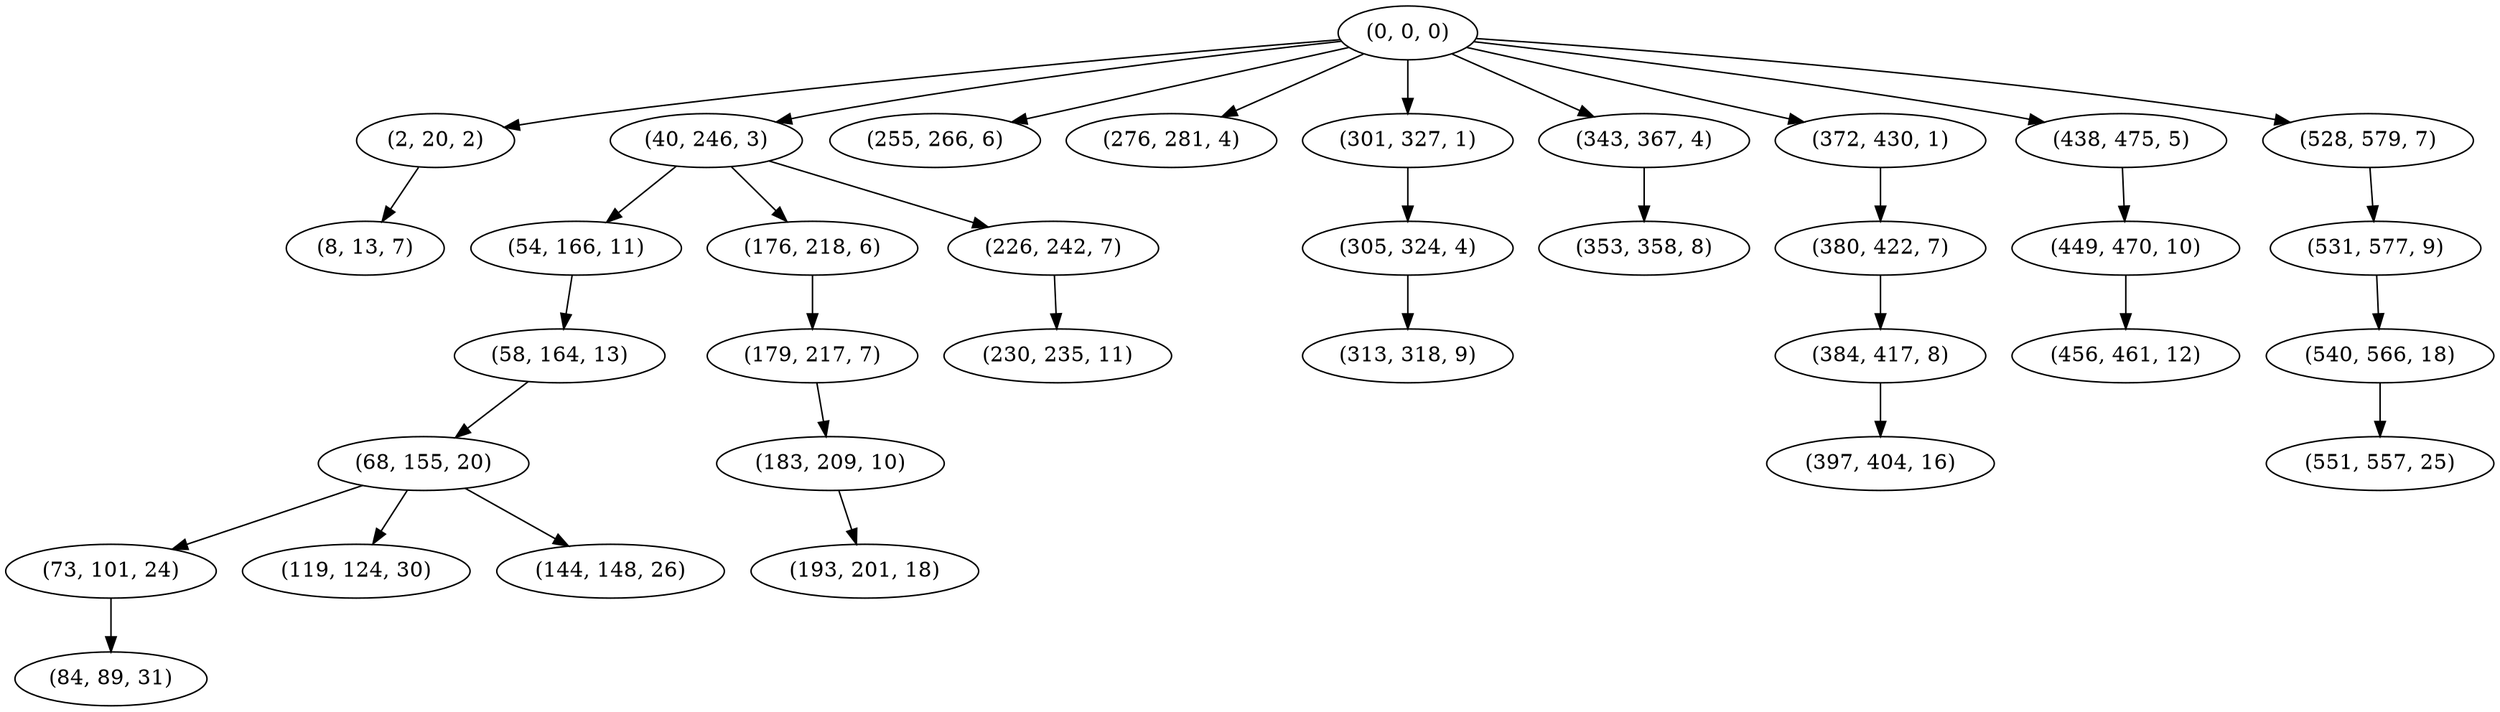 digraph tree {
    "(0, 0, 0)";
    "(2, 20, 2)";
    "(8, 13, 7)";
    "(40, 246, 3)";
    "(54, 166, 11)";
    "(58, 164, 13)";
    "(68, 155, 20)";
    "(73, 101, 24)";
    "(84, 89, 31)";
    "(119, 124, 30)";
    "(144, 148, 26)";
    "(176, 218, 6)";
    "(179, 217, 7)";
    "(183, 209, 10)";
    "(193, 201, 18)";
    "(226, 242, 7)";
    "(230, 235, 11)";
    "(255, 266, 6)";
    "(276, 281, 4)";
    "(301, 327, 1)";
    "(305, 324, 4)";
    "(313, 318, 9)";
    "(343, 367, 4)";
    "(353, 358, 8)";
    "(372, 430, 1)";
    "(380, 422, 7)";
    "(384, 417, 8)";
    "(397, 404, 16)";
    "(438, 475, 5)";
    "(449, 470, 10)";
    "(456, 461, 12)";
    "(528, 579, 7)";
    "(531, 577, 9)";
    "(540, 566, 18)";
    "(551, 557, 25)";
    "(0, 0, 0)" -> "(2, 20, 2)";
    "(0, 0, 0)" -> "(40, 246, 3)";
    "(0, 0, 0)" -> "(255, 266, 6)";
    "(0, 0, 0)" -> "(276, 281, 4)";
    "(0, 0, 0)" -> "(301, 327, 1)";
    "(0, 0, 0)" -> "(343, 367, 4)";
    "(0, 0, 0)" -> "(372, 430, 1)";
    "(0, 0, 0)" -> "(438, 475, 5)";
    "(0, 0, 0)" -> "(528, 579, 7)";
    "(2, 20, 2)" -> "(8, 13, 7)";
    "(40, 246, 3)" -> "(54, 166, 11)";
    "(40, 246, 3)" -> "(176, 218, 6)";
    "(40, 246, 3)" -> "(226, 242, 7)";
    "(54, 166, 11)" -> "(58, 164, 13)";
    "(58, 164, 13)" -> "(68, 155, 20)";
    "(68, 155, 20)" -> "(73, 101, 24)";
    "(68, 155, 20)" -> "(119, 124, 30)";
    "(68, 155, 20)" -> "(144, 148, 26)";
    "(73, 101, 24)" -> "(84, 89, 31)";
    "(176, 218, 6)" -> "(179, 217, 7)";
    "(179, 217, 7)" -> "(183, 209, 10)";
    "(183, 209, 10)" -> "(193, 201, 18)";
    "(226, 242, 7)" -> "(230, 235, 11)";
    "(301, 327, 1)" -> "(305, 324, 4)";
    "(305, 324, 4)" -> "(313, 318, 9)";
    "(343, 367, 4)" -> "(353, 358, 8)";
    "(372, 430, 1)" -> "(380, 422, 7)";
    "(380, 422, 7)" -> "(384, 417, 8)";
    "(384, 417, 8)" -> "(397, 404, 16)";
    "(438, 475, 5)" -> "(449, 470, 10)";
    "(449, 470, 10)" -> "(456, 461, 12)";
    "(528, 579, 7)" -> "(531, 577, 9)";
    "(531, 577, 9)" -> "(540, 566, 18)";
    "(540, 566, 18)" -> "(551, 557, 25)";
}
